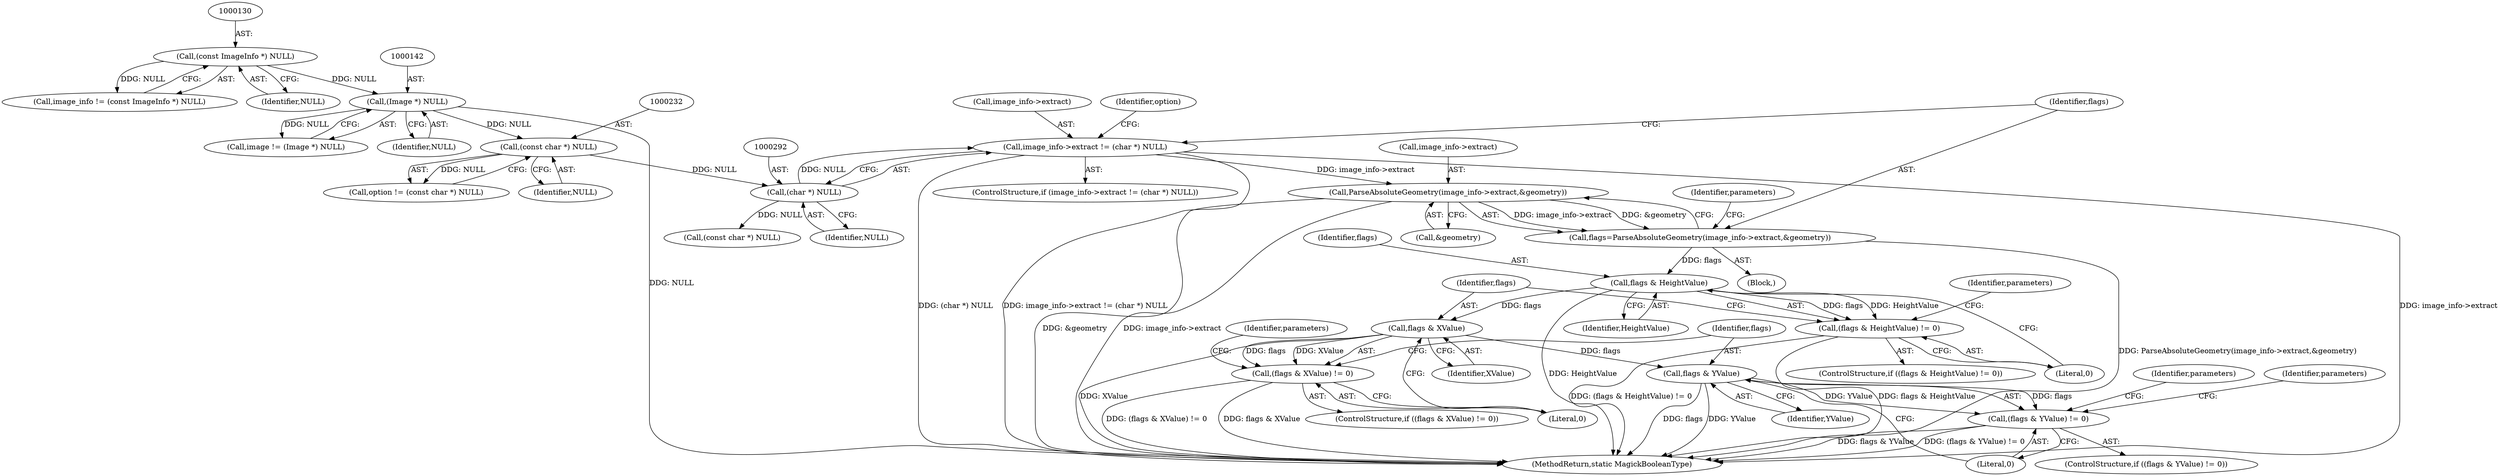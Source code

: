 digraph "0_ImageMagick_3d5ac8c20846871f1eb3068b65f93da7cd33bfd0_0@pointer" {
"1000299" [label="(Call,ParseAbsoluteGeometry(image_info->extract,&geometry))"];
"1000287" [label="(Call,image_info->extract != (char *) NULL)"];
"1000291" [label="(Call,(char *) NULL)"];
"1000231" [label="(Call,(const char *) NULL)"];
"1000141" [label="(Call,(Image *) NULL)"];
"1000129" [label="(Call,(const ImageInfo *) NULL)"];
"1000297" [label="(Call,flags=ParseAbsoluteGeometry(image_info->extract,&geometry))"];
"1000325" [label="(Call,flags & HeightValue)"];
"1000324" [label="(Call,(flags & HeightValue) != 0)"];
"1000340" [label="(Call,flags & XValue)"];
"1000339" [label="(Call,(flags & XValue) != 0)"];
"1000353" [label="(Call,flags & YValue)"];
"1000352" [label="(Call,(flags & YValue) != 0)"];
"1000325" [label="(Call,flags & HeightValue)"];
"1000298" [label="(Identifier,flags)"];
"1000286" [label="(ControlStructure,if (image_info->extract != (char *) NULL))"];
"1000143" [label="(Identifier,NULL)"];
"1000366" [label="(Identifier,parameters)"];
"1000338" [label="(ControlStructure,if ((flags & XValue) != 0))"];
"1000346" [label="(Identifier,parameters)"];
"1000355" [label="(Identifier,YValue)"];
"1000303" [label="(Call,&geometry)"];
"1000323" [label="(ControlStructure,if ((flags & HeightValue) != 0))"];
"1000229" [label="(Call,option != (const char *) NULL)"];
"1000340" [label="(Call,flags & XValue)"];
"1000326" [label="(Identifier,flags)"];
"1000297" [label="(Call,flags=ParseAbsoluteGeometry(image_info->extract,&geometry))"];
"1000127" [label="(Call,image_info != (const ImageInfo *) NULL)"];
"1000356" [label="(Literal,0)"];
"1001297" [label="(MethodReturn,static MagickBooleanType)"];
"1000307" [label="(Identifier,parameters)"];
"1000131" [label="(Identifier,NULL)"];
"1000287" [label="(Call,image_info->extract != (char *) NULL)"];
"1000231" [label="(Call,(const char *) NULL)"];
"1000341" [label="(Identifier,flags)"];
"1000339" [label="(Call,(flags & XValue) != 0)"];
"1000327" [label="(Identifier,HeightValue)"];
"1000343" [label="(Literal,0)"];
"1000354" [label="(Identifier,flags)"];
"1000359" [label="(Identifier,parameters)"];
"1000293" [label="(Identifier,NULL)"];
"1000291" [label="(Call,(char *) NULL)"];
"1000377" [label="(Call,(const char *) NULL)"];
"1000331" [label="(Identifier,parameters)"];
"1000328" [label="(Literal,0)"];
"1000342" [label="(Identifier,XValue)"];
"1000141" [label="(Call,(Image *) NULL)"];
"1000139" [label="(Call,image != (Image *) NULL)"];
"1000353" [label="(Call,flags & YValue)"];
"1000370" [label="(Identifier,option)"];
"1000129" [label="(Call,(const ImageInfo *) NULL)"];
"1000352" [label="(Call,(flags & YValue) != 0)"];
"1000351" [label="(ControlStructure,if ((flags & YValue) != 0))"];
"1000300" [label="(Call,image_info->extract)"];
"1000299" [label="(Call,ParseAbsoluteGeometry(image_info->extract,&geometry))"];
"1000324" [label="(Call,(flags & HeightValue) != 0)"];
"1000294" [label="(Block,)"];
"1000233" [label="(Identifier,NULL)"];
"1000288" [label="(Call,image_info->extract)"];
"1000299" -> "1000297"  [label="AST: "];
"1000299" -> "1000303"  [label="CFG: "];
"1000300" -> "1000299"  [label="AST: "];
"1000303" -> "1000299"  [label="AST: "];
"1000297" -> "1000299"  [label="CFG: "];
"1000299" -> "1001297"  [label="DDG: &geometry"];
"1000299" -> "1001297"  [label="DDG: image_info->extract"];
"1000299" -> "1000297"  [label="DDG: image_info->extract"];
"1000299" -> "1000297"  [label="DDG: &geometry"];
"1000287" -> "1000299"  [label="DDG: image_info->extract"];
"1000287" -> "1000286"  [label="AST: "];
"1000287" -> "1000291"  [label="CFG: "];
"1000288" -> "1000287"  [label="AST: "];
"1000291" -> "1000287"  [label="AST: "];
"1000298" -> "1000287"  [label="CFG: "];
"1000370" -> "1000287"  [label="CFG: "];
"1000287" -> "1001297"  [label="DDG: (char *) NULL"];
"1000287" -> "1001297"  [label="DDG: image_info->extract != (char *) NULL"];
"1000287" -> "1001297"  [label="DDG: image_info->extract"];
"1000291" -> "1000287"  [label="DDG: NULL"];
"1000291" -> "1000293"  [label="CFG: "];
"1000292" -> "1000291"  [label="AST: "];
"1000293" -> "1000291"  [label="AST: "];
"1000231" -> "1000291"  [label="DDG: NULL"];
"1000291" -> "1000377"  [label="DDG: NULL"];
"1000231" -> "1000229"  [label="AST: "];
"1000231" -> "1000233"  [label="CFG: "];
"1000232" -> "1000231"  [label="AST: "];
"1000233" -> "1000231"  [label="AST: "];
"1000229" -> "1000231"  [label="CFG: "];
"1000231" -> "1000229"  [label="DDG: NULL"];
"1000141" -> "1000231"  [label="DDG: NULL"];
"1000141" -> "1000139"  [label="AST: "];
"1000141" -> "1000143"  [label="CFG: "];
"1000142" -> "1000141"  [label="AST: "];
"1000143" -> "1000141"  [label="AST: "];
"1000139" -> "1000141"  [label="CFG: "];
"1000141" -> "1001297"  [label="DDG: NULL"];
"1000141" -> "1000139"  [label="DDG: NULL"];
"1000129" -> "1000141"  [label="DDG: NULL"];
"1000129" -> "1000127"  [label="AST: "];
"1000129" -> "1000131"  [label="CFG: "];
"1000130" -> "1000129"  [label="AST: "];
"1000131" -> "1000129"  [label="AST: "];
"1000127" -> "1000129"  [label="CFG: "];
"1000129" -> "1000127"  [label="DDG: NULL"];
"1000297" -> "1000294"  [label="AST: "];
"1000298" -> "1000297"  [label="AST: "];
"1000307" -> "1000297"  [label="CFG: "];
"1000297" -> "1001297"  [label="DDG: ParseAbsoluteGeometry(image_info->extract,&geometry)"];
"1000297" -> "1000325"  [label="DDG: flags"];
"1000325" -> "1000324"  [label="AST: "];
"1000325" -> "1000327"  [label="CFG: "];
"1000326" -> "1000325"  [label="AST: "];
"1000327" -> "1000325"  [label="AST: "];
"1000328" -> "1000325"  [label="CFG: "];
"1000325" -> "1001297"  [label="DDG: HeightValue"];
"1000325" -> "1000324"  [label="DDG: flags"];
"1000325" -> "1000324"  [label="DDG: HeightValue"];
"1000325" -> "1000340"  [label="DDG: flags"];
"1000324" -> "1000323"  [label="AST: "];
"1000324" -> "1000328"  [label="CFG: "];
"1000328" -> "1000324"  [label="AST: "];
"1000331" -> "1000324"  [label="CFG: "];
"1000341" -> "1000324"  [label="CFG: "];
"1000324" -> "1001297"  [label="DDG: (flags & HeightValue) != 0"];
"1000324" -> "1001297"  [label="DDG: flags & HeightValue"];
"1000340" -> "1000339"  [label="AST: "];
"1000340" -> "1000342"  [label="CFG: "];
"1000341" -> "1000340"  [label="AST: "];
"1000342" -> "1000340"  [label="AST: "];
"1000343" -> "1000340"  [label="CFG: "];
"1000340" -> "1001297"  [label="DDG: XValue"];
"1000340" -> "1000339"  [label="DDG: flags"];
"1000340" -> "1000339"  [label="DDG: XValue"];
"1000340" -> "1000353"  [label="DDG: flags"];
"1000339" -> "1000338"  [label="AST: "];
"1000339" -> "1000343"  [label="CFG: "];
"1000343" -> "1000339"  [label="AST: "];
"1000346" -> "1000339"  [label="CFG: "];
"1000354" -> "1000339"  [label="CFG: "];
"1000339" -> "1001297"  [label="DDG: (flags & XValue) != 0"];
"1000339" -> "1001297"  [label="DDG: flags & XValue"];
"1000353" -> "1000352"  [label="AST: "];
"1000353" -> "1000355"  [label="CFG: "];
"1000354" -> "1000353"  [label="AST: "];
"1000355" -> "1000353"  [label="AST: "];
"1000356" -> "1000353"  [label="CFG: "];
"1000353" -> "1001297"  [label="DDG: flags"];
"1000353" -> "1001297"  [label="DDG: YValue"];
"1000353" -> "1000352"  [label="DDG: flags"];
"1000353" -> "1000352"  [label="DDG: YValue"];
"1000352" -> "1000351"  [label="AST: "];
"1000352" -> "1000356"  [label="CFG: "];
"1000356" -> "1000352"  [label="AST: "];
"1000359" -> "1000352"  [label="CFG: "];
"1000366" -> "1000352"  [label="CFG: "];
"1000352" -> "1001297"  [label="DDG: flags & YValue"];
"1000352" -> "1001297"  [label="DDG: (flags & YValue) != 0"];
}

